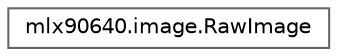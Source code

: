 digraph "Graphical Class Hierarchy"
{
 // LATEX_PDF_SIZE
  bgcolor="transparent";
  edge [fontname=Helvetica,fontsize=10,labelfontname=Helvetica,labelfontsize=10];
  node [fontname=Helvetica,fontsize=10,shape=box,height=0.2,width=0.4];
  rankdir="LR";
  Node0 [label="mlx90640.image.RawImage",height=0.2,width=0.4,color="grey40", fillcolor="white", style="filled",URL="$classmlx90640_1_1image_1_1_raw_image.html",tooltip="Image Buffers."];
}
